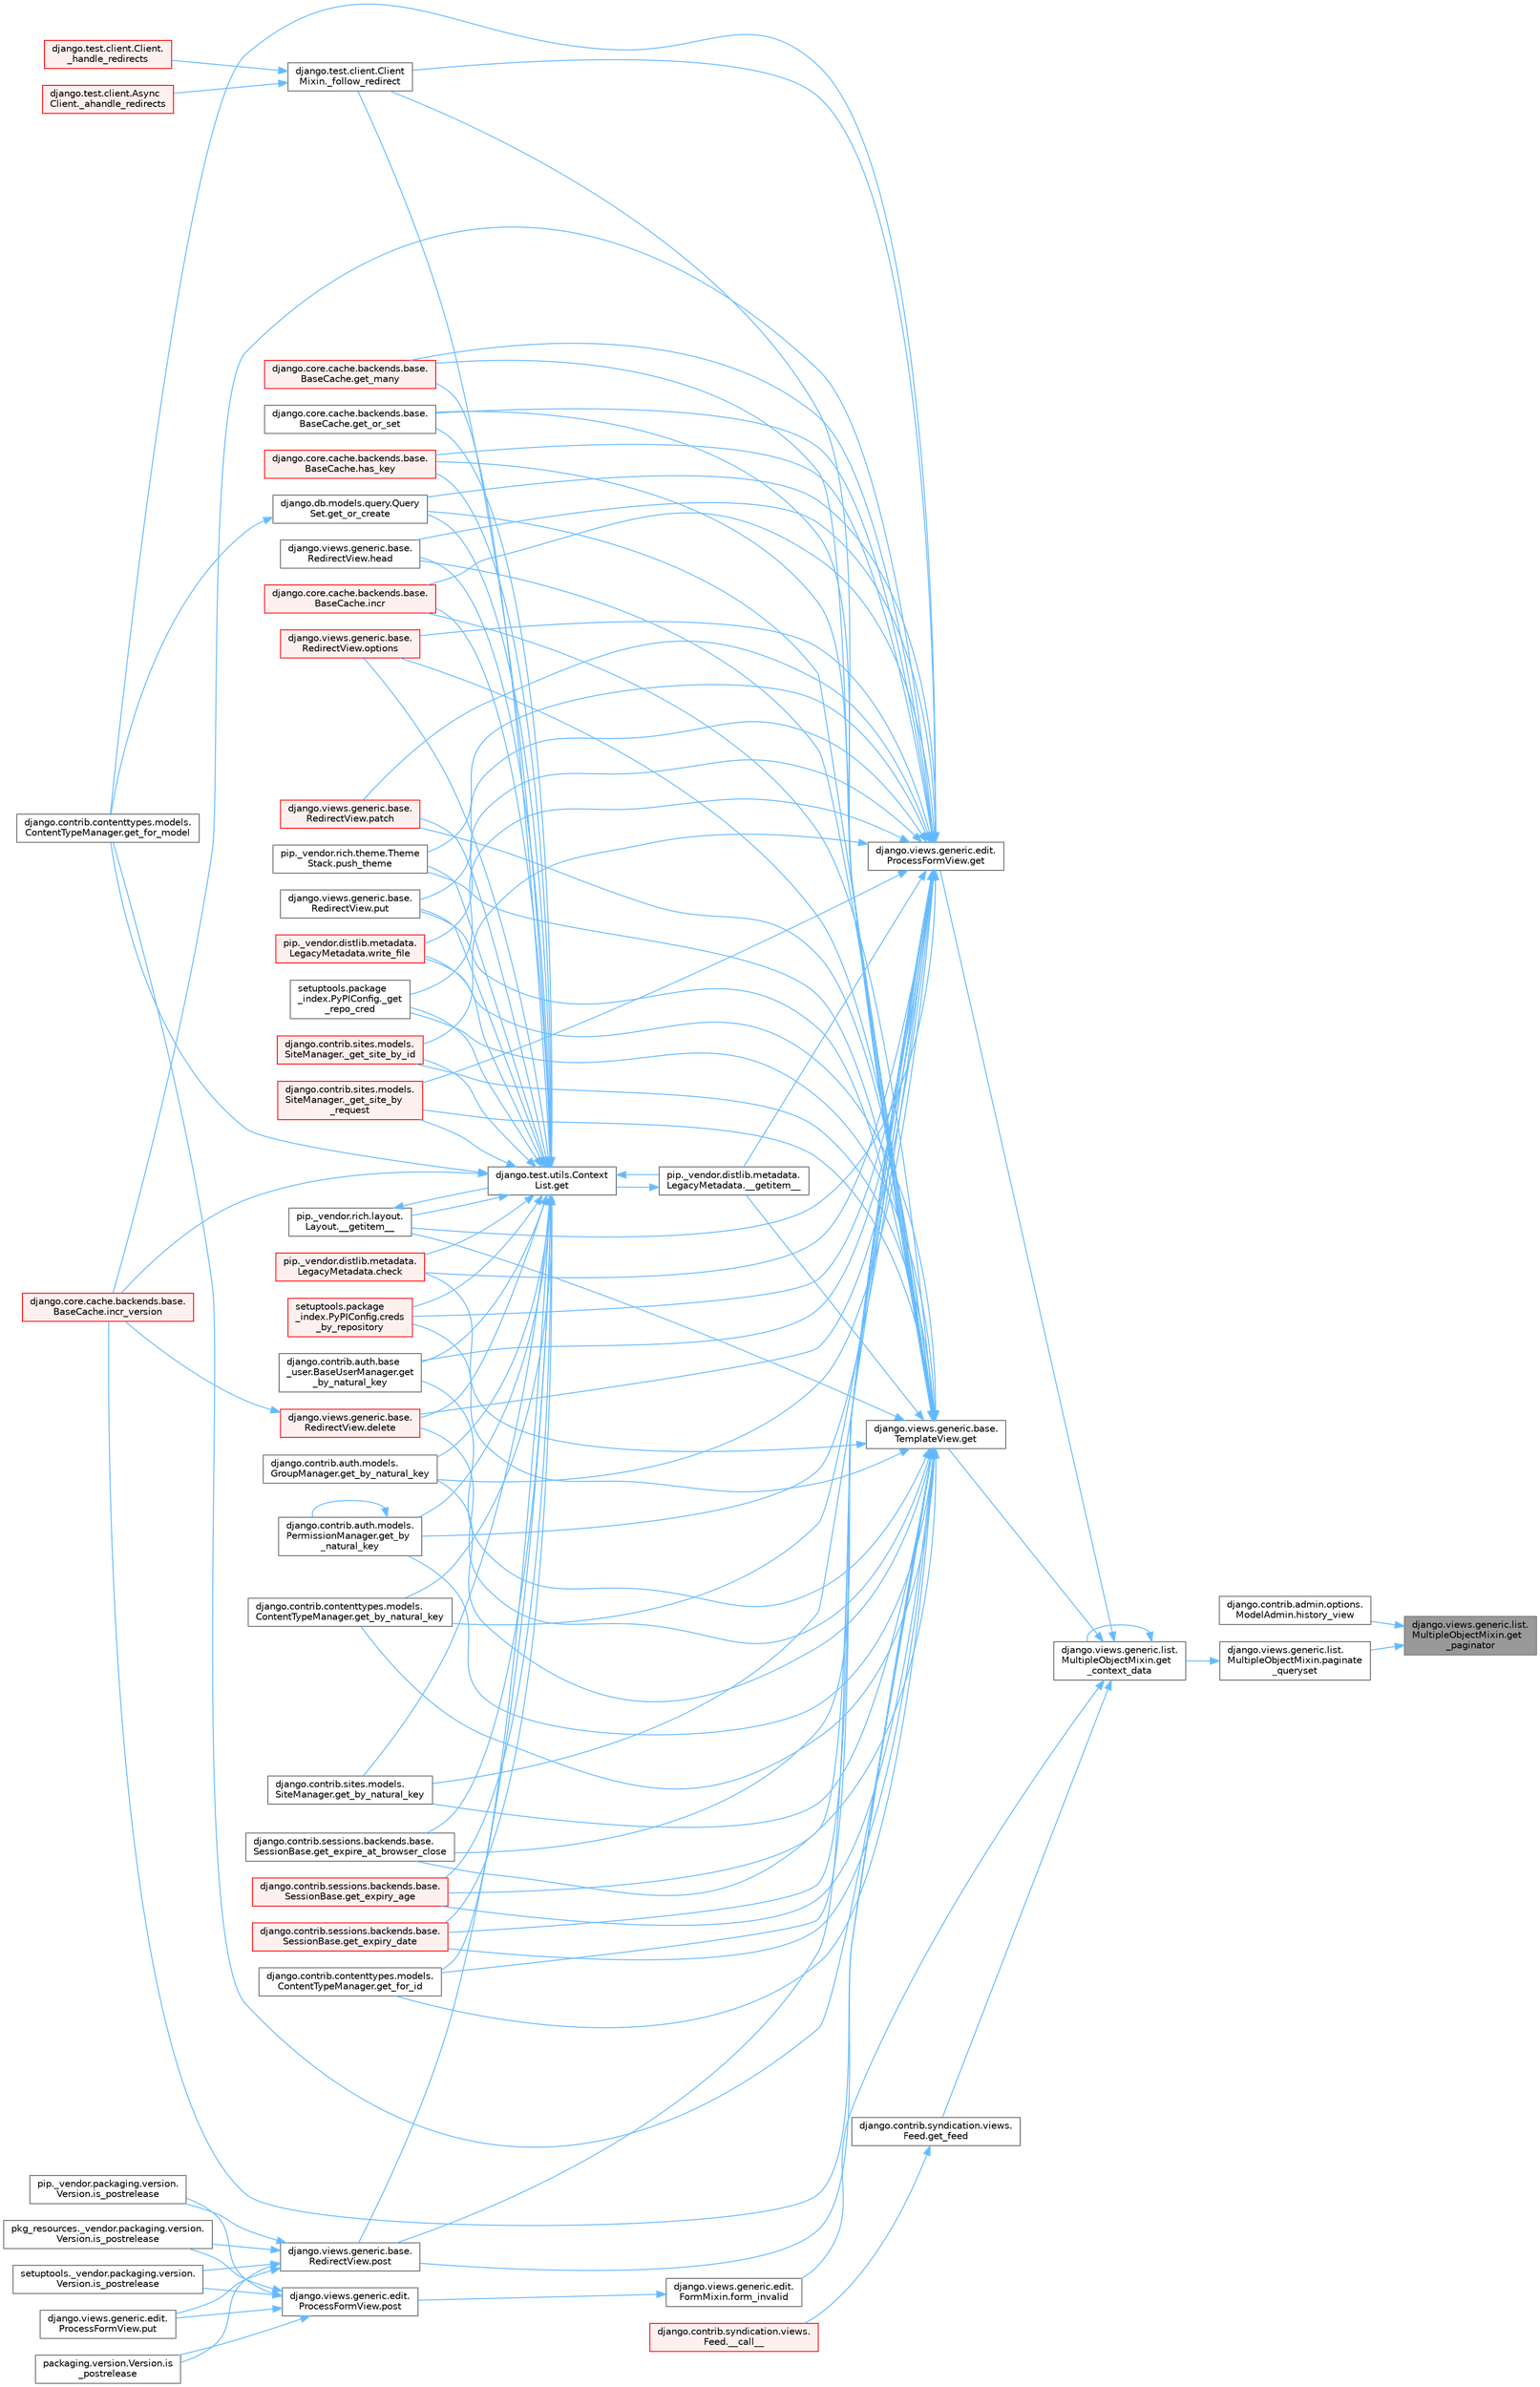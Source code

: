 digraph "django.views.generic.list.MultipleObjectMixin.get_paginator"
{
 // LATEX_PDF_SIZE
  bgcolor="transparent";
  edge [fontname=Helvetica,fontsize=10,labelfontname=Helvetica,labelfontsize=10];
  node [fontname=Helvetica,fontsize=10,shape=box,height=0.2,width=0.4];
  rankdir="RL";
  Node1 [id="Node000001",label="django.views.generic.list.\lMultipleObjectMixin.get\l_paginator",height=0.2,width=0.4,color="gray40", fillcolor="grey60", style="filled", fontcolor="black",tooltip=" "];
  Node1 -> Node2 [id="edge1_Node000001_Node000002",dir="back",color="steelblue1",style="solid",tooltip=" "];
  Node2 [id="Node000002",label="django.contrib.admin.options.\lModelAdmin.history_view",height=0.2,width=0.4,color="grey40", fillcolor="white", style="filled",URL="$classdjango_1_1contrib_1_1admin_1_1options_1_1_model_admin.html#aaa87a68789f637fa6682c1daf2a4bda8",tooltip=" "];
  Node1 -> Node3 [id="edge2_Node000001_Node000003",dir="back",color="steelblue1",style="solid",tooltip=" "];
  Node3 [id="Node000003",label="django.views.generic.list.\lMultipleObjectMixin.paginate\l_queryset",height=0.2,width=0.4,color="grey40", fillcolor="white", style="filled",URL="$classdjango_1_1views_1_1generic_1_1list_1_1_multiple_object_mixin.html#a629d97db3e2fce953986e39c9e5b0f5a",tooltip=" "];
  Node3 -> Node4 [id="edge3_Node000003_Node000004",dir="back",color="steelblue1",style="solid",tooltip=" "];
  Node4 [id="Node000004",label="django.views.generic.list.\lMultipleObjectMixin.get\l_context_data",height=0.2,width=0.4,color="grey40", fillcolor="white", style="filled",URL="$classdjango_1_1views_1_1generic_1_1list_1_1_multiple_object_mixin.html#a10a1d27aca6a731b33b4b0bbcbdfd6f7",tooltip=" "];
  Node4 -> Node5 [id="edge4_Node000004_Node000005",dir="back",color="steelblue1",style="solid",tooltip=" "];
  Node5 [id="Node000005",label="django.views.generic.edit.\lFormMixin.form_invalid",height=0.2,width=0.4,color="grey40", fillcolor="white", style="filled",URL="$classdjango_1_1views_1_1generic_1_1edit_1_1_form_mixin.html#a3a9a5e20aa7819a6749c1ab36efb4936",tooltip=" "];
  Node5 -> Node6 [id="edge5_Node000005_Node000006",dir="back",color="steelblue1",style="solid",tooltip=" "];
  Node6 [id="Node000006",label="django.views.generic.edit.\lProcessFormView.post",height=0.2,width=0.4,color="grey40", fillcolor="white", style="filled",URL="$classdjango_1_1views_1_1generic_1_1edit_1_1_process_form_view.html#a6cf9ff8c9dd22e940a921672ddd1fa0e",tooltip=" "];
  Node6 -> Node7 [id="edge6_Node000006_Node000007",dir="back",color="steelblue1",style="solid",tooltip=" "];
  Node7 [id="Node000007",label="packaging.version.Version.is\l_postrelease",height=0.2,width=0.4,color="grey40", fillcolor="white", style="filled",URL="$classpackaging_1_1version_1_1_version.html#adfb53ca0004e704963c79aafdd5ac254",tooltip=" "];
  Node6 -> Node8 [id="edge7_Node000006_Node000008",dir="back",color="steelblue1",style="solid",tooltip=" "];
  Node8 [id="Node000008",label="pip._vendor.packaging.version.\lVersion.is_postrelease",height=0.2,width=0.4,color="grey40", fillcolor="white", style="filled",URL="$classpip_1_1__vendor_1_1packaging_1_1version_1_1_version.html#a13ff52f4a2a330c24d84da8669cba0f3",tooltip=" "];
  Node6 -> Node9 [id="edge8_Node000006_Node000009",dir="back",color="steelblue1",style="solid",tooltip=" "];
  Node9 [id="Node000009",label="pkg_resources._vendor.packaging.version.\lVersion.is_postrelease",height=0.2,width=0.4,color="grey40", fillcolor="white", style="filled",URL="$classpkg__resources_1_1__vendor_1_1packaging_1_1version_1_1_version.html#a3e7f7c2c0c5a5401fd6b3dc67beb8d1d",tooltip=" "];
  Node6 -> Node10 [id="edge9_Node000006_Node000010",dir="back",color="steelblue1",style="solid",tooltip=" "];
  Node10 [id="Node000010",label="setuptools._vendor.packaging.version.\lVersion.is_postrelease",height=0.2,width=0.4,color="grey40", fillcolor="white", style="filled",URL="$classsetuptools_1_1__vendor_1_1packaging_1_1version_1_1_version.html#a5647516e2057e8ec08c323424ddaab70",tooltip=" "];
  Node6 -> Node11 [id="edge10_Node000006_Node000011",dir="back",color="steelblue1",style="solid",tooltip=" "];
  Node11 [id="Node000011",label="django.views.generic.edit.\lProcessFormView.put",height=0.2,width=0.4,color="grey40", fillcolor="white", style="filled",URL="$classdjango_1_1views_1_1generic_1_1edit_1_1_process_form_view.html#aca9b521620af475d8ce7abc52d04694d",tooltip=" "];
  Node4 -> Node12 [id="edge11_Node000004_Node000012",dir="back",color="steelblue1",style="solid",tooltip=" "];
  Node12 [id="Node000012",label="django.views.generic.base.\lTemplateView.get",height=0.2,width=0.4,color="grey40", fillcolor="white", style="filled",URL="$classdjango_1_1views_1_1generic_1_1base_1_1_template_view.html#a12232ec7fd058af76ce8c7af132ef915",tooltip=" "];
  Node12 -> Node13 [id="edge12_Node000012_Node000013",dir="back",color="steelblue1",style="solid",tooltip=" "];
  Node13 [id="Node000013",label="pip._vendor.distlib.metadata.\lLegacyMetadata.__getitem__",height=0.2,width=0.4,color="grey40", fillcolor="white", style="filled",URL="$classpip_1_1__vendor_1_1distlib_1_1metadata_1_1_legacy_metadata.html#a4bbfa90e12a85ff919edb328c979731c",tooltip=" "];
  Node13 -> Node14 [id="edge13_Node000013_Node000014",dir="back",color="steelblue1",style="solid",tooltip=" "];
  Node14 [id="Node000014",label="django.test.utils.Context\lList.get",height=0.2,width=0.4,color="grey40", fillcolor="white", style="filled",URL="$classdjango_1_1test_1_1utils_1_1_context_list.html#a1797663a8ac92f44dcb9ad281a896842",tooltip=" "];
  Node14 -> Node13 [id="edge14_Node000014_Node000013",dir="back",color="steelblue1",style="solid",tooltip=" "];
  Node14 -> Node15 [id="edge15_Node000014_Node000015",dir="back",color="steelblue1",style="solid",tooltip=" "];
  Node15 [id="Node000015",label="pip._vendor.rich.layout.\lLayout.__getitem__",height=0.2,width=0.4,color="grey40", fillcolor="white", style="filled",URL="$classpip_1_1__vendor_1_1rich_1_1layout_1_1_layout.html#add0ab2d771b738c1d8f491d5fc922238",tooltip=" "];
  Node15 -> Node14 [id="edge16_Node000015_Node000014",dir="back",color="steelblue1",style="solid",tooltip=" "];
  Node14 -> Node16 [id="edge17_Node000014_Node000016",dir="back",color="steelblue1",style="solid",tooltip=" "];
  Node16 [id="Node000016",label="django.test.client.Client\lMixin._follow_redirect",height=0.2,width=0.4,color="grey40", fillcolor="white", style="filled",URL="$classdjango_1_1test_1_1client_1_1_client_mixin.html#a8ef9c674c0e06268a84a19666287c660",tooltip=" "];
  Node16 -> Node17 [id="edge18_Node000016_Node000017",dir="back",color="steelblue1",style="solid",tooltip=" "];
  Node17 [id="Node000017",label="django.test.client.Async\lClient._ahandle_redirects",height=0.2,width=0.4,color="red", fillcolor="#FFF0F0", style="filled",URL="$classdjango_1_1test_1_1client_1_1_async_client.html#a8740fe0dc39e7fe74e515be78449ee76",tooltip=" "];
  Node16 -> Node3170 [id="edge19_Node000016_Node003170",dir="back",color="steelblue1",style="solid",tooltip=" "];
  Node3170 [id="Node003170",label="django.test.client.Client.\l_handle_redirects",height=0.2,width=0.4,color="red", fillcolor="#FFF0F0", style="filled",URL="$classdjango_1_1test_1_1client_1_1_client.html#a234b328f33c374ad181aa49c6515d469",tooltip=" "];
  Node14 -> Node1790 [id="edge20_Node000014_Node001790",dir="back",color="steelblue1",style="solid",tooltip=" "];
  Node1790 [id="Node001790",label="setuptools.package\l_index.PyPIConfig._get\l_repo_cred",height=0.2,width=0.4,color="grey40", fillcolor="white", style="filled",URL="$classsetuptools_1_1package__index_1_1_py_p_i_config.html#ae131b3373b6208486cc5f156eaa7265a",tooltip=" "];
  Node14 -> Node1791 [id="edge21_Node000014_Node001791",dir="back",color="steelblue1",style="solid",tooltip=" "];
  Node1791 [id="Node001791",label="django.contrib.sites.models.\lSiteManager._get_site_by_id",height=0.2,width=0.4,color="red", fillcolor="#FFF0F0", style="filled",URL="$classdjango_1_1contrib_1_1sites_1_1models_1_1_site_manager.html#aa2caa86610079c1d43d51ecd4eeffdfd",tooltip=" "];
  Node14 -> Node1793 [id="edge22_Node000014_Node001793",dir="back",color="steelblue1",style="solid",tooltip=" "];
  Node1793 [id="Node001793",label="django.contrib.sites.models.\lSiteManager._get_site_by\l_request",height=0.2,width=0.4,color="red", fillcolor="#FFF0F0", style="filled",URL="$classdjango_1_1contrib_1_1sites_1_1models_1_1_site_manager.html#afe4ac1f1603e7bc2e95bd348c30e9d81",tooltip=" "];
  Node14 -> Node1794 [id="edge23_Node000014_Node001794",dir="back",color="steelblue1",style="solid",tooltip=" "];
  Node1794 [id="Node001794",label="pip._vendor.distlib.metadata.\lLegacyMetadata.check",height=0.2,width=0.4,color="red", fillcolor="#FFF0F0", style="filled",URL="$classpip_1_1__vendor_1_1distlib_1_1metadata_1_1_legacy_metadata.html#a9f3d75961911af2473c8092d354b3d85",tooltip=" "];
  Node14 -> Node1795 [id="edge24_Node000014_Node001795",dir="back",color="steelblue1",style="solid",tooltip=" "];
  Node1795 [id="Node001795",label="setuptools.package\l_index.PyPIConfig.creds\l_by_repository",height=0.2,width=0.4,color="red", fillcolor="#FFF0F0", style="filled",URL="$classsetuptools_1_1package__index_1_1_py_p_i_config.html#a277b3e89479d171582044b5f9eb920a0",tooltip=" "];
  Node14 -> Node1797 [id="edge25_Node000014_Node001797",dir="back",color="steelblue1",style="solid",tooltip=" "];
  Node1797 [id="Node001797",label="django.views.generic.base.\lRedirectView.delete",height=0.2,width=0.4,color="red", fillcolor="#FFF0F0", style="filled",URL="$classdjango_1_1views_1_1generic_1_1base_1_1_redirect_view.html#a7060a2e85ff141d1950dd42e436fb9f1",tooltip=" "];
  Node1797 -> Node515 [id="edge26_Node001797_Node000515",dir="back",color="steelblue1",style="solid",tooltip=" "];
  Node515 [id="Node000515",label="django.core.cache.backends.base.\lBaseCache.incr_version",height=0.2,width=0.4,color="red", fillcolor="#FFF0F0", style="filled",URL="$classdjango_1_1core_1_1cache_1_1backends_1_1base_1_1_base_cache.html#a3ac7d74ffcfca67e2afee86ecf858b34",tooltip=" "];
  Node14 -> Node1798 [id="edge27_Node000014_Node001798",dir="back",color="steelblue1",style="solid",tooltip=" "];
  Node1798 [id="Node001798",label="django.contrib.auth.base\l_user.BaseUserManager.get\l_by_natural_key",height=0.2,width=0.4,color="grey40", fillcolor="white", style="filled",URL="$classdjango_1_1contrib_1_1auth_1_1base__user_1_1_base_user_manager.html#a9e0cf0e3651ecbe163d9f87b076b0bf9",tooltip=" "];
  Node14 -> Node1799 [id="edge28_Node000014_Node001799",dir="back",color="steelblue1",style="solid",tooltip=" "];
  Node1799 [id="Node001799",label="django.contrib.auth.models.\lGroupManager.get_by_natural_key",height=0.2,width=0.4,color="grey40", fillcolor="white", style="filled",URL="$classdjango_1_1contrib_1_1auth_1_1models_1_1_group_manager.html#af57a9a2ac1ef277ef6f1956f9d25293e",tooltip=" "];
  Node14 -> Node1800 [id="edge29_Node000014_Node001800",dir="back",color="steelblue1",style="solid",tooltip=" "];
  Node1800 [id="Node001800",label="django.contrib.auth.models.\lPermissionManager.get_by\l_natural_key",height=0.2,width=0.4,color="grey40", fillcolor="white", style="filled",URL="$classdjango_1_1contrib_1_1auth_1_1models_1_1_permission_manager.html#a27621698d1bd2b3a2d73dbcd84db0cc3",tooltip=" "];
  Node1800 -> Node1800 [id="edge30_Node001800_Node001800",dir="back",color="steelblue1",style="solid",tooltip=" "];
  Node14 -> Node1801 [id="edge31_Node000014_Node001801",dir="back",color="steelblue1",style="solid",tooltip=" "];
  Node1801 [id="Node001801",label="django.contrib.contenttypes.models.\lContentTypeManager.get_by_natural_key",height=0.2,width=0.4,color="grey40", fillcolor="white", style="filled",URL="$classdjango_1_1contrib_1_1contenttypes_1_1models_1_1_content_type_manager.html#aa19a7b03514cc1871e322fd5aeb2ecbe",tooltip=" "];
  Node14 -> Node1802 [id="edge32_Node000014_Node001802",dir="back",color="steelblue1",style="solid",tooltip=" "];
  Node1802 [id="Node001802",label="django.contrib.sites.models.\lSiteManager.get_by_natural_key",height=0.2,width=0.4,color="grey40", fillcolor="white", style="filled",URL="$classdjango_1_1contrib_1_1sites_1_1models_1_1_site_manager.html#aeb05076243fd13bbdb7e1fe18794269c",tooltip=" "];
  Node14 -> Node1803 [id="edge33_Node000014_Node001803",dir="back",color="steelblue1",style="solid",tooltip=" "];
  Node1803 [id="Node001803",label="django.contrib.sessions.backends.base.\lSessionBase.get_expire_at_browser_close",height=0.2,width=0.4,color="grey40", fillcolor="white", style="filled",URL="$classdjango_1_1contrib_1_1sessions_1_1backends_1_1base_1_1_session_base.html#a84c6c4afda960d505a1b2a7d3f97d75f",tooltip=" "];
  Node14 -> Node1804 [id="edge34_Node000014_Node001804",dir="back",color="steelblue1",style="solid",tooltip=" "];
  Node1804 [id="Node001804",label="django.contrib.sessions.backends.base.\lSessionBase.get_expiry_age",height=0.2,width=0.4,color="red", fillcolor="#FFF0F0", style="filled",URL="$classdjango_1_1contrib_1_1sessions_1_1backends_1_1base_1_1_session_base.html#af853871a0f2af33b0fd38d04e9296e01",tooltip=" "];
  Node14 -> Node1805 [id="edge35_Node000014_Node001805",dir="back",color="steelblue1",style="solid",tooltip=" "];
  Node1805 [id="Node001805",label="django.contrib.sessions.backends.base.\lSessionBase.get_expiry_date",height=0.2,width=0.4,color="red", fillcolor="#FFF0F0", style="filled",URL="$classdjango_1_1contrib_1_1sessions_1_1backends_1_1base_1_1_session_base.html#af87a5a48ca86a64f795e97f3529df849",tooltip=" "];
  Node14 -> Node1807 [id="edge36_Node000014_Node001807",dir="back",color="steelblue1",style="solid",tooltip=" "];
  Node1807 [id="Node001807",label="django.contrib.contenttypes.models.\lContentTypeManager.get_for_id",height=0.2,width=0.4,color="grey40", fillcolor="white", style="filled",URL="$classdjango_1_1contrib_1_1contenttypes_1_1models_1_1_content_type_manager.html#a4f41aa06163cf8140d954a9d9ac0e99f",tooltip=" "];
  Node14 -> Node685 [id="edge37_Node000014_Node000685",dir="back",color="steelblue1",style="solid",tooltip=" "];
  Node685 [id="Node000685",label="django.contrib.contenttypes.models.\lContentTypeManager.get_for_model",height=0.2,width=0.4,color="grey40", fillcolor="white", style="filled",URL="$classdjango_1_1contrib_1_1contenttypes_1_1models_1_1_content_type_manager.html#a1b89bc07df6111e44f749d556f96a414",tooltip=" "];
  Node14 -> Node1808 [id="edge38_Node000014_Node001808",dir="back",color="steelblue1",style="solid",tooltip=" "];
  Node1808 [id="Node001808",label="django.core.cache.backends.base.\lBaseCache.get_many",height=0.2,width=0.4,color="red", fillcolor="#FFF0F0", style="filled",URL="$classdjango_1_1core_1_1cache_1_1backends_1_1base_1_1_base_cache.html#a1d156ab9ced75cecfa673cbee3ac9053",tooltip=" "];
  Node14 -> Node684 [id="edge39_Node000014_Node000684",dir="back",color="steelblue1",style="solid",tooltip=" "];
  Node684 [id="Node000684",label="django.db.models.query.Query\lSet.get_or_create",height=0.2,width=0.4,color="grey40", fillcolor="white", style="filled",URL="$classdjango_1_1db_1_1models_1_1query_1_1_query_set.html#a0f727927ec4d1b9f3087b831cc911c59",tooltip=" "];
  Node684 -> Node685 [id="edge40_Node000684_Node000685",dir="back",color="steelblue1",style="solid",tooltip=" "];
  Node14 -> Node700 [id="edge41_Node000014_Node000700",dir="back",color="steelblue1",style="solid",tooltip=" "];
  Node700 [id="Node000700",label="django.core.cache.backends.base.\lBaseCache.get_or_set",height=0.2,width=0.4,color="grey40", fillcolor="white", style="filled",URL="$classdjango_1_1core_1_1cache_1_1backends_1_1base_1_1_base_cache.html#ac478d532b4c2b74987f49ff8291e5343",tooltip=" "];
  Node14 -> Node1810 [id="edge42_Node000014_Node001810",dir="back",color="steelblue1",style="solid",tooltip=" "];
  Node1810 [id="Node001810",label="django.core.cache.backends.base.\lBaseCache.has_key",height=0.2,width=0.4,color="red", fillcolor="#FFF0F0", style="filled",URL="$classdjango_1_1core_1_1cache_1_1backends_1_1base_1_1_base_cache.html#a2d06a56d17661d63648e1ec13ae93d3b",tooltip=" "];
  Node14 -> Node1812 [id="edge43_Node000014_Node001812",dir="back",color="steelblue1",style="solid",tooltip=" "];
  Node1812 [id="Node001812",label="django.views.generic.base.\lRedirectView.head",height=0.2,width=0.4,color="grey40", fillcolor="white", style="filled",URL="$classdjango_1_1views_1_1generic_1_1base_1_1_redirect_view.html#a34f0a0a5fb94f117f4752789a8db216a",tooltip=" "];
  Node14 -> Node737 [id="edge44_Node000014_Node000737",dir="back",color="steelblue1",style="solid",tooltip=" "];
  Node737 [id="Node000737",label="django.core.cache.backends.base.\lBaseCache.incr",height=0.2,width=0.4,color="red", fillcolor="#FFF0F0", style="filled",URL="$classdjango_1_1core_1_1cache_1_1backends_1_1base_1_1_base_cache.html#ab502f06a18e16d3d1495fdf1dca28831",tooltip=" "];
  Node14 -> Node515 [id="edge45_Node000014_Node000515",dir="back",color="steelblue1",style="solid",tooltip=" "];
  Node14 -> Node1813 [id="edge46_Node000014_Node001813",dir="back",color="steelblue1",style="solid",tooltip=" "];
  Node1813 [id="Node001813",label="django.views.generic.base.\lRedirectView.options",height=0.2,width=0.4,color="red", fillcolor="#FFF0F0", style="filled",URL="$classdjango_1_1views_1_1generic_1_1base_1_1_redirect_view.html#a444de156c79647344c987295c47a76e1",tooltip=" "];
  Node14 -> Node1814 [id="edge47_Node000014_Node001814",dir="back",color="steelblue1",style="solid",tooltip=" "];
  Node1814 [id="Node001814",label="django.views.generic.base.\lRedirectView.patch",height=0.2,width=0.4,color="red", fillcolor="#FFF0F0", style="filled",URL="$classdjango_1_1views_1_1generic_1_1base_1_1_redirect_view.html#a1af0176656ad2642a86603a7f2efd6c8",tooltip=" "];
  Node14 -> Node1817 [id="edge48_Node000014_Node001817",dir="back",color="steelblue1",style="solid",tooltip=" "];
  Node1817 [id="Node001817",label="django.views.generic.base.\lRedirectView.post",height=0.2,width=0.4,color="grey40", fillcolor="white", style="filled",URL="$classdjango_1_1views_1_1generic_1_1base_1_1_redirect_view.html#a20f1374a926b81c739ea2672fbe38552",tooltip=" "];
  Node1817 -> Node7 [id="edge49_Node001817_Node000007",dir="back",color="steelblue1",style="solid",tooltip=" "];
  Node1817 -> Node8 [id="edge50_Node001817_Node000008",dir="back",color="steelblue1",style="solid",tooltip=" "];
  Node1817 -> Node9 [id="edge51_Node001817_Node000009",dir="back",color="steelblue1",style="solid",tooltip=" "];
  Node1817 -> Node10 [id="edge52_Node001817_Node000010",dir="back",color="steelblue1",style="solid",tooltip=" "];
  Node1817 -> Node11 [id="edge53_Node001817_Node000011",dir="back",color="steelblue1",style="solid",tooltip=" "];
  Node14 -> Node1818 [id="edge54_Node000014_Node001818",dir="back",color="steelblue1",style="solid",tooltip=" "];
  Node1818 [id="Node001818",label="pip._vendor.rich.theme.Theme\lStack.push_theme",height=0.2,width=0.4,color="grey40", fillcolor="white", style="filled",URL="$classpip_1_1__vendor_1_1rich_1_1theme_1_1_theme_stack.html#a59e2cc731ff921b7ce76aa4aa4eaf948",tooltip=" "];
  Node14 -> Node1819 [id="edge55_Node000014_Node001819",dir="back",color="steelblue1",style="solid",tooltip=" "];
  Node1819 [id="Node001819",label="django.views.generic.base.\lRedirectView.put",height=0.2,width=0.4,color="grey40", fillcolor="white", style="filled",URL="$classdjango_1_1views_1_1generic_1_1base_1_1_redirect_view.html#a898fb37aa8487c3c0ef4f20bd40ed854",tooltip=" "];
  Node14 -> Node1114 [id="edge56_Node000014_Node001114",dir="back",color="steelblue1",style="solid",tooltip=" "];
  Node1114 [id="Node001114",label="pip._vendor.distlib.metadata.\lLegacyMetadata.write_file",height=0.2,width=0.4,color="red", fillcolor="#FFF0F0", style="filled",URL="$classpip_1_1__vendor_1_1distlib_1_1metadata_1_1_legacy_metadata.html#a4b0b012bbb45bf51d369c39eeb3c734f",tooltip=" "];
  Node12 -> Node15 [id="edge57_Node000012_Node000015",dir="back",color="steelblue1",style="solid",tooltip=" "];
  Node12 -> Node16 [id="edge58_Node000012_Node000016",dir="back",color="steelblue1",style="solid",tooltip=" "];
  Node12 -> Node1790 [id="edge59_Node000012_Node001790",dir="back",color="steelblue1",style="solid",tooltip=" "];
  Node12 -> Node1791 [id="edge60_Node000012_Node001791",dir="back",color="steelblue1",style="solid",tooltip=" "];
  Node12 -> Node1793 [id="edge61_Node000012_Node001793",dir="back",color="steelblue1",style="solid",tooltip=" "];
  Node12 -> Node1794 [id="edge62_Node000012_Node001794",dir="back",color="steelblue1",style="solid",tooltip=" "];
  Node12 -> Node1795 [id="edge63_Node000012_Node001795",dir="back",color="steelblue1",style="solid",tooltip=" "];
  Node12 -> Node1797 [id="edge64_Node000012_Node001797",dir="back",color="steelblue1",style="solid",tooltip=" "];
  Node12 -> Node1798 [id="edge65_Node000012_Node001798",dir="back",color="steelblue1",style="solid",tooltip=" "];
  Node12 -> Node1799 [id="edge66_Node000012_Node001799",dir="back",color="steelblue1",style="solid",tooltip=" "];
  Node12 -> Node1800 [id="edge67_Node000012_Node001800",dir="back",color="steelblue1",style="solid",tooltip=" "];
  Node12 -> Node1801 [id="edge68_Node000012_Node001801",dir="back",color="steelblue1",style="solid",tooltip=" "];
  Node12 -> Node1802 [id="edge69_Node000012_Node001802",dir="back",color="steelblue1",style="solid",tooltip=" "];
  Node12 -> Node1803 [id="edge70_Node000012_Node001803",dir="back",color="steelblue1",style="solid",tooltip=" "];
  Node12 -> Node1804 [id="edge71_Node000012_Node001804",dir="back",color="steelblue1",style="solid",tooltip=" "];
  Node12 -> Node1805 [id="edge72_Node000012_Node001805",dir="back",color="steelblue1",style="solid",tooltip=" "];
  Node12 -> Node1807 [id="edge73_Node000012_Node001807",dir="back",color="steelblue1",style="solid",tooltip=" "];
  Node12 -> Node685 [id="edge74_Node000012_Node000685",dir="back",color="steelblue1",style="solid",tooltip=" "];
  Node12 -> Node1808 [id="edge75_Node000012_Node001808",dir="back",color="steelblue1",style="solid",tooltip=" "];
  Node12 -> Node684 [id="edge76_Node000012_Node000684",dir="back",color="steelblue1",style="solid",tooltip=" "];
  Node12 -> Node700 [id="edge77_Node000012_Node000700",dir="back",color="steelblue1",style="solid",tooltip=" "];
  Node12 -> Node1810 [id="edge78_Node000012_Node001810",dir="back",color="steelblue1",style="solid",tooltip=" "];
  Node12 -> Node1812 [id="edge79_Node000012_Node001812",dir="back",color="steelblue1",style="solid",tooltip=" "];
  Node12 -> Node737 [id="edge80_Node000012_Node000737",dir="back",color="steelblue1",style="solid",tooltip=" "];
  Node12 -> Node515 [id="edge81_Node000012_Node000515",dir="back",color="steelblue1",style="solid",tooltip=" "];
  Node12 -> Node1813 [id="edge82_Node000012_Node001813",dir="back",color="steelblue1",style="solid",tooltip=" "];
  Node12 -> Node1814 [id="edge83_Node000012_Node001814",dir="back",color="steelblue1",style="solid",tooltip=" "];
  Node12 -> Node1817 [id="edge84_Node000012_Node001817",dir="back",color="steelblue1",style="solid",tooltip=" "];
  Node12 -> Node1818 [id="edge85_Node000012_Node001818",dir="back",color="steelblue1",style="solid",tooltip=" "];
  Node12 -> Node1819 [id="edge86_Node000012_Node001819",dir="back",color="steelblue1",style="solid",tooltip=" "];
  Node12 -> Node1114 [id="edge87_Node000012_Node001114",dir="back",color="steelblue1",style="solid",tooltip=" "];
  Node4 -> Node1888 [id="edge88_Node000004_Node001888",dir="back",color="steelblue1",style="solid",tooltip=" "];
  Node1888 [id="Node001888",label="django.views.generic.edit.\lProcessFormView.get",height=0.2,width=0.4,color="grey40", fillcolor="white", style="filled",URL="$classdjango_1_1views_1_1generic_1_1edit_1_1_process_form_view.html#af7def109918828469fd90c209d775e40",tooltip=" "];
  Node1888 -> Node13 [id="edge89_Node001888_Node000013",dir="back",color="steelblue1",style="solid",tooltip=" "];
  Node1888 -> Node15 [id="edge90_Node001888_Node000015",dir="back",color="steelblue1",style="solid",tooltip=" "];
  Node1888 -> Node16 [id="edge91_Node001888_Node000016",dir="back",color="steelblue1",style="solid",tooltip=" "];
  Node1888 -> Node1790 [id="edge92_Node001888_Node001790",dir="back",color="steelblue1",style="solid",tooltip=" "];
  Node1888 -> Node1791 [id="edge93_Node001888_Node001791",dir="back",color="steelblue1",style="solid",tooltip=" "];
  Node1888 -> Node1793 [id="edge94_Node001888_Node001793",dir="back",color="steelblue1",style="solid",tooltip=" "];
  Node1888 -> Node1794 [id="edge95_Node001888_Node001794",dir="back",color="steelblue1",style="solid",tooltip=" "];
  Node1888 -> Node1795 [id="edge96_Node001888_Node001795",dir="back",color="steelblue1",style="solid",tooltip=" "];
  Node1888 -> Node1797 [id="edge97_Node001888_Node001797",dir="back",color="steelblue1",style="solid",tooltip=" "];
  Node1888 -> Node1798 [id="edge98_Node001888_Node001798",dir="back",color="steelblue1",style="solid",tooltip=" "];
  Node1888 -> Node1799 [id="edge99_Node001888_Node001799",dir="back",color="steelblue1",style="solid",tooltip=" "];
  Node1888 -> Node1800 [id="edge100_Node001888_Node001800",dir="back",color="steelblue1",style="solid",tooltip=" "];
  Node1888 -> Node1801 [id="edge101_Node001888_Node001801",dir="back",color="steelblue1",style="solid",tooltip=" "];
  Node1888 -> Node1802 [id="edge102_Node001888_Node001802",dir="back",color="steelblue1",style="solid",tooltip=" "];
  Node1888 -> Node1803 [id="edge103_Node001888_Node001803",dir="back",color="steelblue1",style="solid",tooltip=" "];
  Node1888 -> Node1804 [id="edge104_Node001888_Node001804",dir="back",color="steelblue1",style="solid",tooltip=" "];
  Node1888 -> Node1805 [id="edge105_Node001888_Node001805",dir="back",color="steelblue1",style="solid",tooltip=" "];
  Node1888 -> Node1807 [id="edge106_Node001888_Node001807",dir="back",color="steelblue1",style="solid",tooltip=" "];
  Node1888 -> Node685 [id="edge107_Node001888_Node000685",dir="back",color="steelblue1",style="solid",tooltip=" "];
  Node1888 -> Node1808 [id="edge108_Node001888_Node001808",dir="back",color="steelblue1",style="solid",tooltip=" "];
  Node1888 -> Node684 [id="edge109_Node001888_Node000684",dir="back",color="steelblue1",style="solid",tooltip=" "];
  Node1888 -> Node700 [id="edge110_Node001888_Node000700",dir="back",color="steelblue1",style="solid",tooltip=" "];
  Node1888 -> Node1810 [id="edge111_Node001888_Node001810",dir="back",color="steelblue1",style="solid",tooltip=" "];
  Node1888 -> Node1812 [id="edge112_Node001888_Node001812",dir="back",color="steelblue1",style="solid",tooltip=" "];
  Node1888 -> Node737 [id="edge113_Node001888_Node000737",dir="back",color="steelblue1",style="solid",tooltip=" "];
  Node1888 -> Node515 [id="edge114_Node001888_Node000515",dir="back",color="steelblue1",style="solid",tooltip=" "];
  Node1888 -> Node1813 [id="edge115_Node001888_Node001813",dir="back",color="steelblue1",style="solid",tooltip=" "];
  Node1888 -> Node1814 [id="edge116_Node001888_Node001814",dir="back",color="steelblue1",style="solid",tooltip=" "];
  Node1888 -> Node1817 [id="edge117_Node001888_Node001817",dir="back",color="steelblue1",style="solid",tooltip=" "];
  Node1888 -> Node1818 [id="edge118_Node001888_Node001818",dir="back",color="steelblue1",style="solid",tooltip=" "];
  Node1888 -> Node1819 [id="edge119_Node001888_Node001819",dir="back",color="steelblue1",style="solid",tooltip=" "];
  Node1888 -> Node1114 [id="edge120_Node001888_Node001114",dir="back",color="steelblue1",style="solid",tooltip=" "];
  Node4 -> Node4 [id="edge121_Node000004_Node000004",dir="back",color="steelblue1",style="solid",tooltip=" "];
  Node4 -> Node1889 [id="edge122_Node000004_Node001889",dir="back",color="steelblue1",style="solid",tooltip=" "];
  Node1889 [id="Node001889",label="django.contrib.syndication.views.\lFeed.get_feed",height=0.2,width=0.4,color="grey40", fillcolor="white", style="filled",URL="$classdjango_1_1contrib_1_1syndication_1_1views_1_1_feed.html#a22e9036857876e13966fd7f846ae909d",tooltip=" "];
  Node1889 -> Node1890 [id="edge123_Node001889_Node001890",dir="back",color="steelblue1",style="solid",tooltip=" "];
  Node1890 [id="Node001890",label="django.contrib.syndication.views.\lFeed.__call__",height=0.2,width=0.4,color="red", fillcolor="#FFF0F0", style="filled",URL="$classdjango_1_1contrib_1_1syndication_1_1views_1_1_feed.html#ac7a9680a1b709d8eb37ae3c6ce000220",tooltip=" "];
}
